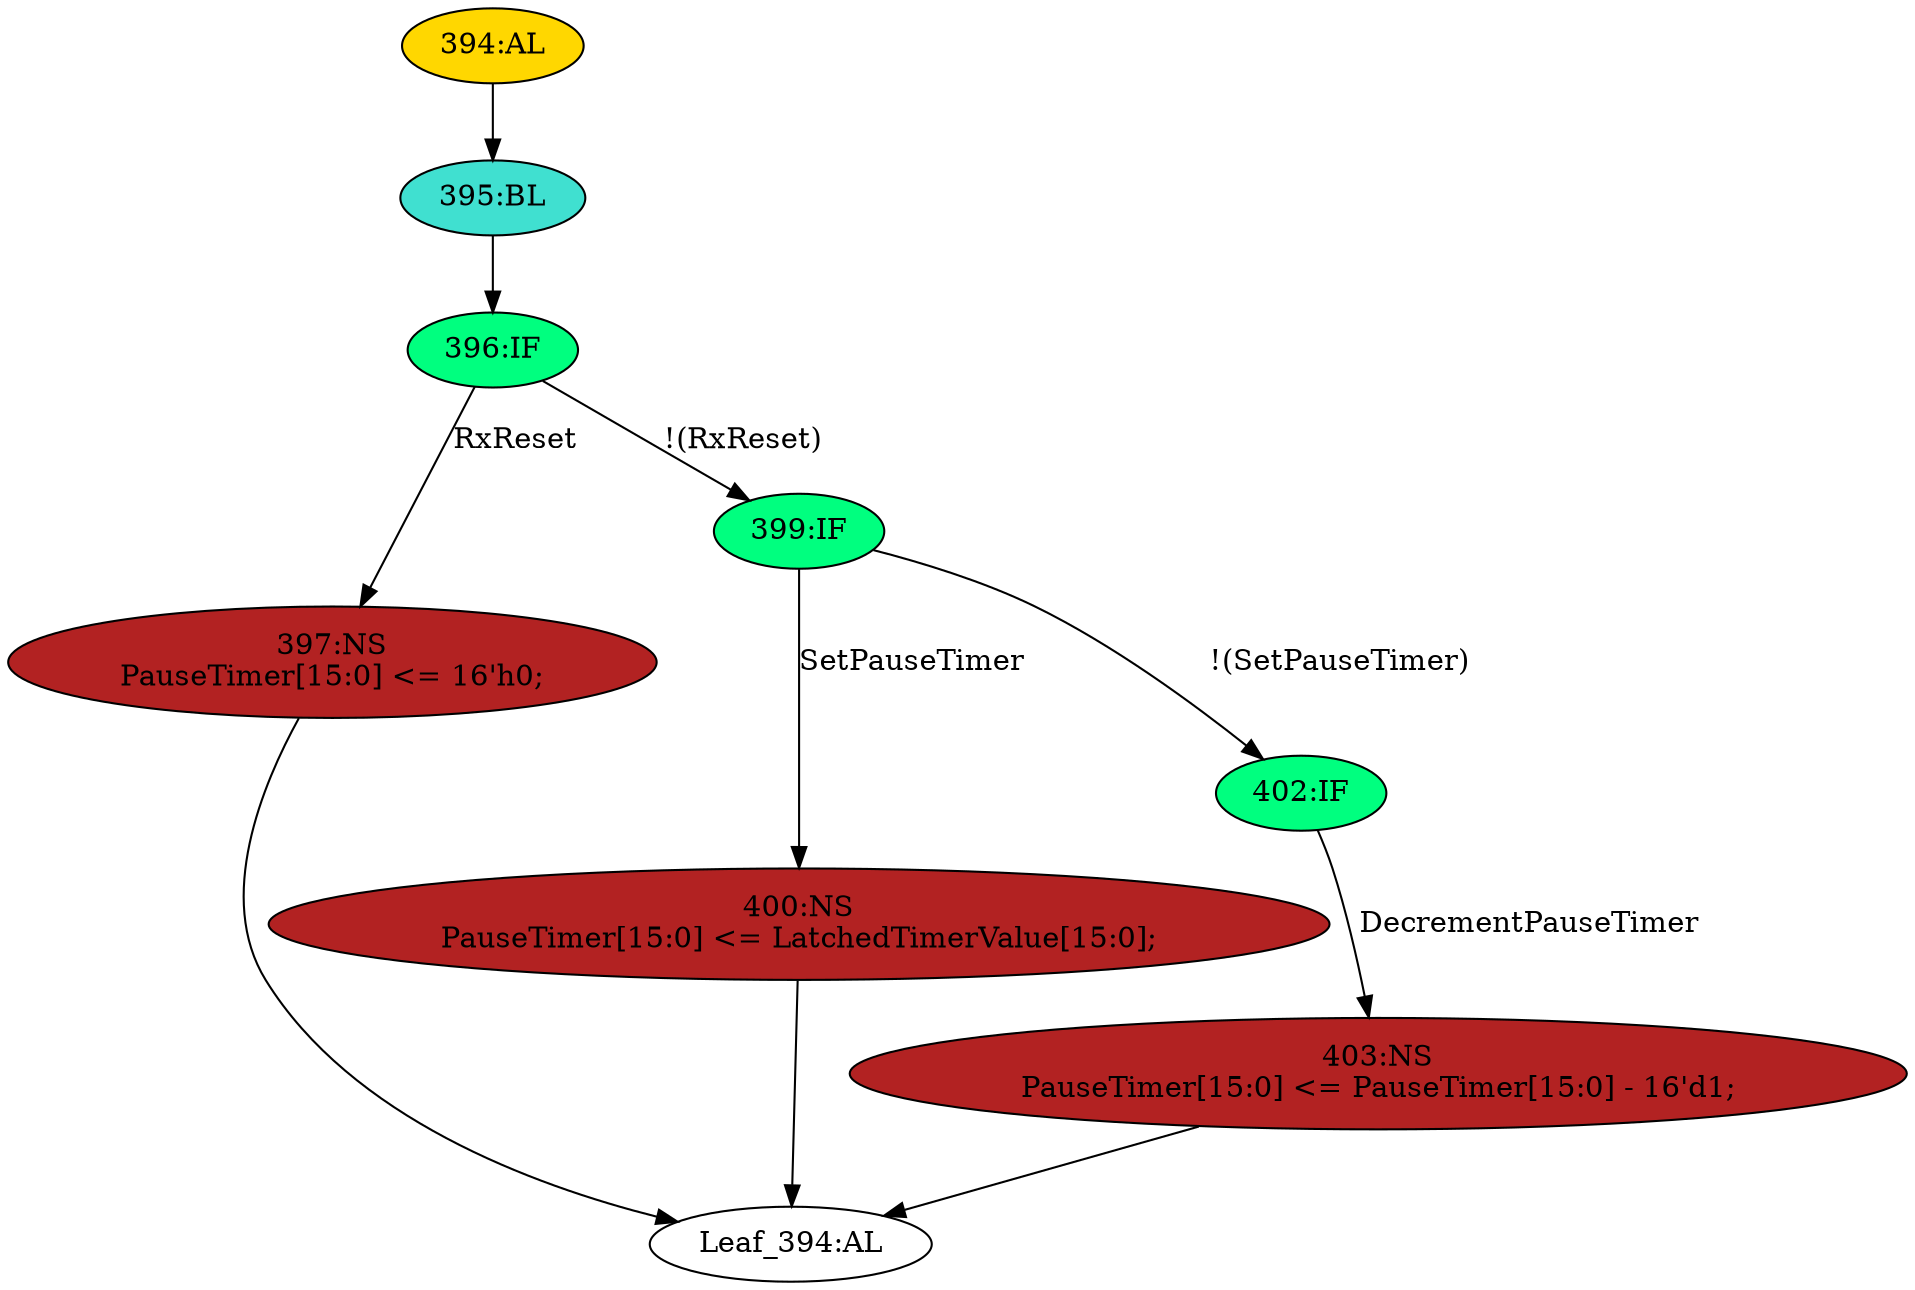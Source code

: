 strict digraph "" {
	node [label="\N"];
	"400:NS"	 [ast="<pyverilog.vparser.ast.NonblockingSubstitution object at 0x7f2b840fdf90>",
		fillcolor=firebrick,
		label="400:NS
PauseTimer[15:0] <= LatchedTimerValue[15:0];",
		statements="[<pyverilog.vparser.ast.NonblockingSubstitution object at 0x7f2b840fdf90>]",
		style=filled,
		typ=NonblockingSubstitution];
	"Leaf_394:AL"	 [def_var="['PauseTimer']",
		label="Leaf_394:AL"];
	"400:NS" -> "Leaf_394:AL"	 [cond="[]",
		lineno=None];
	"402:IF"	 [ast="<pyverilog.vparser.ast.IfStatement object at 0x7f2b845fe4d0>",
		fillcolor=springgreen,
		label="402:IF",
		statements="[]",
		style=filled,
		typ=IfStatement];
	"403:NS"	 [ast="<pyverilog.vparser.ast.NonblockingSubstitution object at 0x7f2b845fe510>",
		fillcolor=firebrick,
		label="403:NS
PauseTimer[15:0] <= PauseTimer[15:0] - 16'd1;",
		statements="[<pyverilog.vparser.ast.NonblockingSubstitution object at 0x7f2b845fe510>]",
		style=filled,
		typ=NonblockingSubstitution];
	"402:IF" -> "403:NS"	 [cond="['DecrementPauseTimer']",
		label=DecrementPauseTimer,
		lineno=402];
	"394:AL"	 [ast="<pyverilog.vparser.ast.Always object at 0x7f2b840fd310>",
		clk_sens=True,
		fillcolor=gold,
		label="394:AL",
		sens="['MRxClk', 'RxReset']",
		statements="[]",
		style=filled,
		typ=Always,
		use_var="['RxReset', 'DecrementPauseTimer', 'LatchedTimerValue', 'PauseTimer', 'SetPauseTimer']"];
	"395:BL"	 [ast="<pyverilog.vparser.ast.Block object at 0x7f2b840fdd90>",
		fillcolor=turquoise,
		label="395:BL",
		statements="[]",
		style=filled,
		typ=Block];
	"394:AL" -> "395:BL"	 [cond="[]",
		lineno=None];
	"403:NS" -> "Leaf_394:AL"	 [cond="[]",
		lineno=None];
	"397:NS"	 [ast="<pyverilog.vparser.ast.NonblockingSubstitution object at 0x7f2b840fdb50>",
		fillcolor=firebrick,
		label="397:NS
PauseTimer[15:0] <= 16'h0;",
		statements="[<pyverilog.vparser.ast.NonblockingSubstitution object at 0x7f2b840fdb50>]",
		style=filled,
		typ=NonblockingSubstitution];
	"397:NS" -> "Leaf_394:AL"	 [cond="[]",
		lineno=None];
	"396:IF"	 [ast="<pyverilog.vparser.ast.IfStatement object at 0x7f2b840fd2d0>",
		fillcolor=springgreen,
		label="396:IF",
		statements="[]",
		style=filled,
		typ=IfStatement];
	"395:BL" -> "396:IF"	 [cond="[]",
		lineno=None];
	"399:IF"	 [ast="<pyverilog.vparser.ast.IfStatement object at 0x7f2b840fdc90>",
		fillcolor=springgreen,
		label="399:IF",
		statements="[]",
		style=filled,
		typ=IfStatement];
	"399:IF" -> "400:NS"	 [cond="['SetPauseTimer']",
		label=SetPauseTimer,
		lineno=399];
	"399:IF" -> "402:IF"	 [cond="['SetPauseTimer']",
		label="!(SetPauseTimer)",
		lineno=399];
	"396:IF" -> "397:NS"	 [cond="['RxReset']",
		label=RxReset,
		lineno=396];
	"396:IF" -> "399:IF"	 [cond="['RxReset']",
		label="!(RxReset)",
		lineno=396];
}
